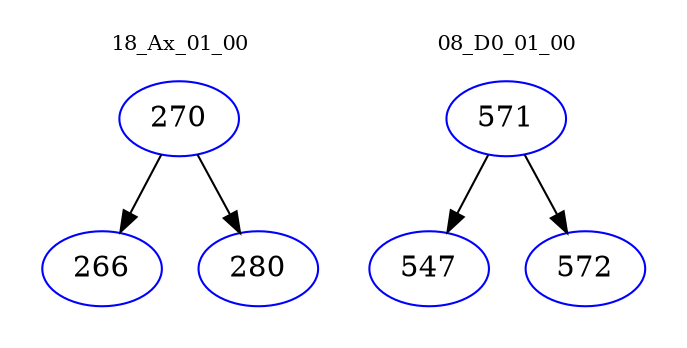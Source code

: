 digraph{
subgraph cluster_0 {
color = white
label = "18_Ax_01_00";
fontsize=10;
T0_270 [label="270", color="blue"]
T0_270 -> T0_266 [color="black"]
T0_266 [label="266", color="blue"]
T0_270 -> T0_280 [color="black"]
T0_280 [label="280", color="blue"]
}
subgraph cluster_1 {
color = white
label = "08_D0_01_00";
fontsize=10;
T1_571 [label="571", color="blue"]
T1_571 -> T1_547 [color="black"]
T1_547 [label="547", color="blue"]
T1_571 -> T1_572 [color="black"]
T1_572 [label="572", color="blue"]
}
}
